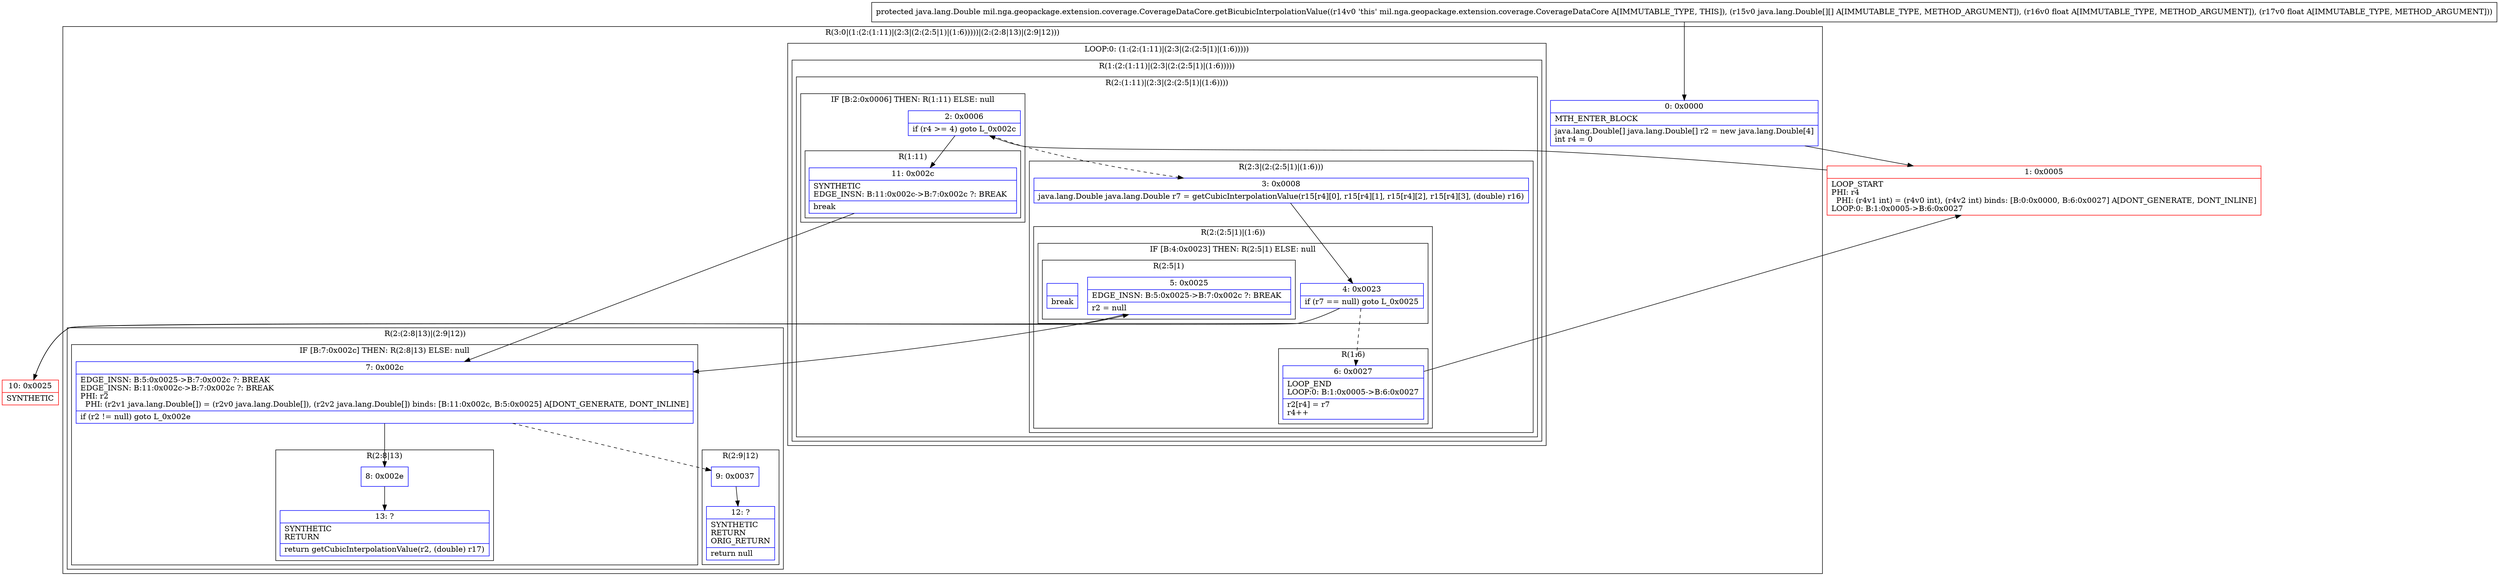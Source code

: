 digraph "CFG formil.nga.geopackage.extension.coverage.CoverageDataCore.getBicubicInterpolationValue([[Ljava\/lang\/Double;FF)Ljava\/lang\/Double;" {
subgraph cluster_Region_1685242935 {
label = "R(3:0|(1:(2:(1:11)|(2:3|(2:(2:5|1)|(1:6)))))|(2:(2:8|13)|(2:9|12)))";
node [shape=record,color=blue];
Node_0 [shape=record,label="{0\:\ 0x0000|MTH_ENTER_BLOCK\l|java.lang.Double[] java.lang.Double[] r2 = new java.lang.Double[4]\lint r4 = 0\l}"];
subgraph cluster_LoopRegion_615465570 {
label = "LOOP:0: (1:(2:(1:11)|(2:3|(2:(2:5|1)|(1:6)))))";
node [shape=record,color=blue];
subgraph cluster_Region_584472289 {
label = "R(1:(2:(1:11)|(2:3|(2:(2:5|1)|(1:6)))))";
node [shape=record,color=blue];
subgraph cluster_Region_1757358048 {
label = "R(2:(1:11)|(2:3|(2:(2:5|1)|(1:6))))";
node [shape=record,color=blue];
subgraph cluster_IfRegion_22441618 {
label = "IF [B:2:0x0006] THEN: R(1:11) ELSE: null";
node [shape=record,color=blue];
Node_2 [shape=record,label="{2\:\ 0x0006|if (r4 \>= 4) goto L_0x002c\l}"];
subgraph cluster_Region_1870028520 {
label = "R(1:11)";
node [shape=record,color=blue];
Node_11 [shape=record,label="{11\:\ 0x002c|SYNTHETIC\lEDGE_INSN: B:11:0x002c\-\>B:7:0x002c ?: BREAK  \l|break\l}"];
}
}
subgraph cluster_Region_575282435 {
label = "R(2:3|(2:(2:5|1)|(1:6)))";
node [shape=record,color=blue];
Node_3 [shape=record,label="{3\:\ 0x0008|java.lang.Double java.lang.Double r7 = getCubicInterpolationValue(r15[r4][0], r15[r4][1], r15[r4][2], r15[r4][3], (double) r16)\l}"];
subgraph cluster_Region_831827254 {
label = "R(2:(2:5|1)|(1:6))";
node [shape=record,color=blue];
subgraph cluster_IfRegion_1389012273 {
label = "IF [B:4:0x0023] THEN: R(2:5|1) ELSE: null";
node [shape=record,color=blue];
Node_4 [shape=record,label="{4\:\ 0x0023|if (r7 == null) goto L_0x0025\l}"];
subgraph cluster_Region_1055022495 {
label = "R(2:5|1)";
node [shape=record,color=blue];
Node_5 [shape=record,label="{5\:\ 0x0025|EDGE_INSN: B:5:0x0025\-\>B:7:0x002c ?: BREAK  \l|r2 = null\l}"];
Node_InsnContainer_560301243 [shape=record,label="{|break\l}"];
}
}
subgraph cluster_Region_1075606647 {
label = "R(1:6)";
node [shape=record,color=blue];
Node_6 [shape=record,label="{6\:\ 0x0027|LOOP_END\lLOOP:0: B:1:0x0005\-\>B:6:0x0027\l|r2[r4] = r7\lr4++\l}"];
}
}
}
}
}
}
subgraph cluster_Region_812918608 {
label = "R(2:(2:8|13)|(2:9|12))";
node [shape=record,color=blue];
subgraph cluster_IfRegion_1599464615 {
label = "IF [B:7:0x002c] THEN: R(2:8|13) ELSE: null";
node [shape=record,color=blue];
Node_7 [shape=record,label="{7\:\ 0x002c|EDGE_INSN: B:5:0x0025\-\>B:7:0x002c ?: BREAK  \lEDGE_INSN: B:11:0x002c\-\>B:7:0x002c ?: BREAK  \lPHI: r2 \l  PHI: (r2v1 java.lang.Double[]) = (r2v0 java.lang.Double[]), (r2v2 java.lang.Double[]) binds: [B:11:0x002c, B:5:0x0025] A[DONT_GENERATE, DONT_INLINE]\l|if (r2 != null) goto L_0x002e\l}"];
subgraph cluster_Region_762626054 {
label = "R(2:8|13)";
node [shape=record,color=blue];
Node_8 [shape=record,label="{8\:\ 0x002e}"];
Node_13 [shape=record,label="{13\:\ ?|SYNTHETIC\lRETURN\l|return getCubicInterpolationValue(r2, (double) r17)\l}"];
}
}
subgraph cluster_Region_1839771304 {
label = "R(2:9|12)";
node [shape=record,color=blue];
Node_9 [shape=record,label="{9\:\ 0x0037}"];
Node_12 [shape=record,label="{12\:\ ?|SYNTHETIC\lRETURN\lORIG_RETURN\l|return null\l}"];
}
}
}
Node_1 [shape=record,color=red,label="{1\:\ 0x0005|LOOP_START\lPHI: r4 \l  PHI: (r4v1 int) = (r4v0 int), (r4v2 int) binds: [B:0:0x0000, B:6:0x0027] A[DONT_GENERATE, DONT_INLINE]\lLOOP:0: B:1:0x0005\-\>B:6:0x0027\l}"];
Node_10 [shape=record,color=red,label="{10\:\ 0x0025|SYNTHETIC\l}"];
MethodNode[shape=record,label="{protected java.lang.Double mil.nga.geopackage.extension.coverage.CoverageDataCore.getBicubicInterpolationValue((r14v0 'this' mil.nga.geopackage.extension.coverage.CoverageDataCore A[IMMUTABLE_TYPE, THIS]), (r15v0 java.lang.Double[][] A[IMMUTABLE_TYPE, METHOD_ARGUMENT]), (r16v0 float A[IMMUTABLE_TYPE, METHOD_ARGUMENT]), (r17v0 float A[IMMUTABLE_TYPE, METHOD_ARGUMENT])) }"];
MethodNode -> Node_0;
Node_0 -> Node_1;
Node_2 -> Node_3[style=dashed];
Node_2 -> Node_11;
Node_11 -> Node_7;
Node_3 -> Node_4;
Node_4 -> Node_6[style=dashed];
Node_4 -> Node_10;
Node_5 -> Node_7;
Node_6 -> Node_1;
Node_7 -> Node_8;
Node_7 -> Node_9[style=dashed];
Node_8 -> Node_13;
Node_9 -> Node_12;
Node_1 -> Node_2;
Node_10 -> Node_5;
}

